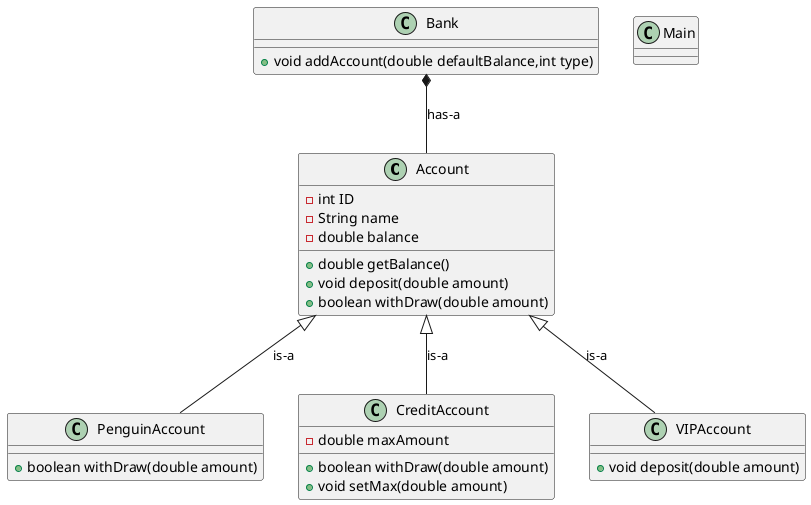 @startuml
'https://plantuml.com/class-diagram

class Account
class Bank
class Main
class PenguinAccount
class CreditAccount
class VIPAccount

'relationer
Account <|-- PenguinAccount : is-a
Account <|-- CreditAccount : is-a
Account <|-- VIPAccount : is-a
Bank *-- Account : has-a

'attributter og metoder
class Account {
-int ID
-String name
-double balance
+double getBalance()
+void deposit(double amount)
+boolean withDraw(double amount)
}

class Bank{
+void addAccount(double defaultBalance,int type)
}

class CreditAccount{
+boolean withDraw(double amount)
+void setMax(double amount)
-double maxAmount
}

class PenguinAccount{
+boolean withDraw(double amount)
}

class VIPAccount{
+void deposit(double amount)
}

@enduml